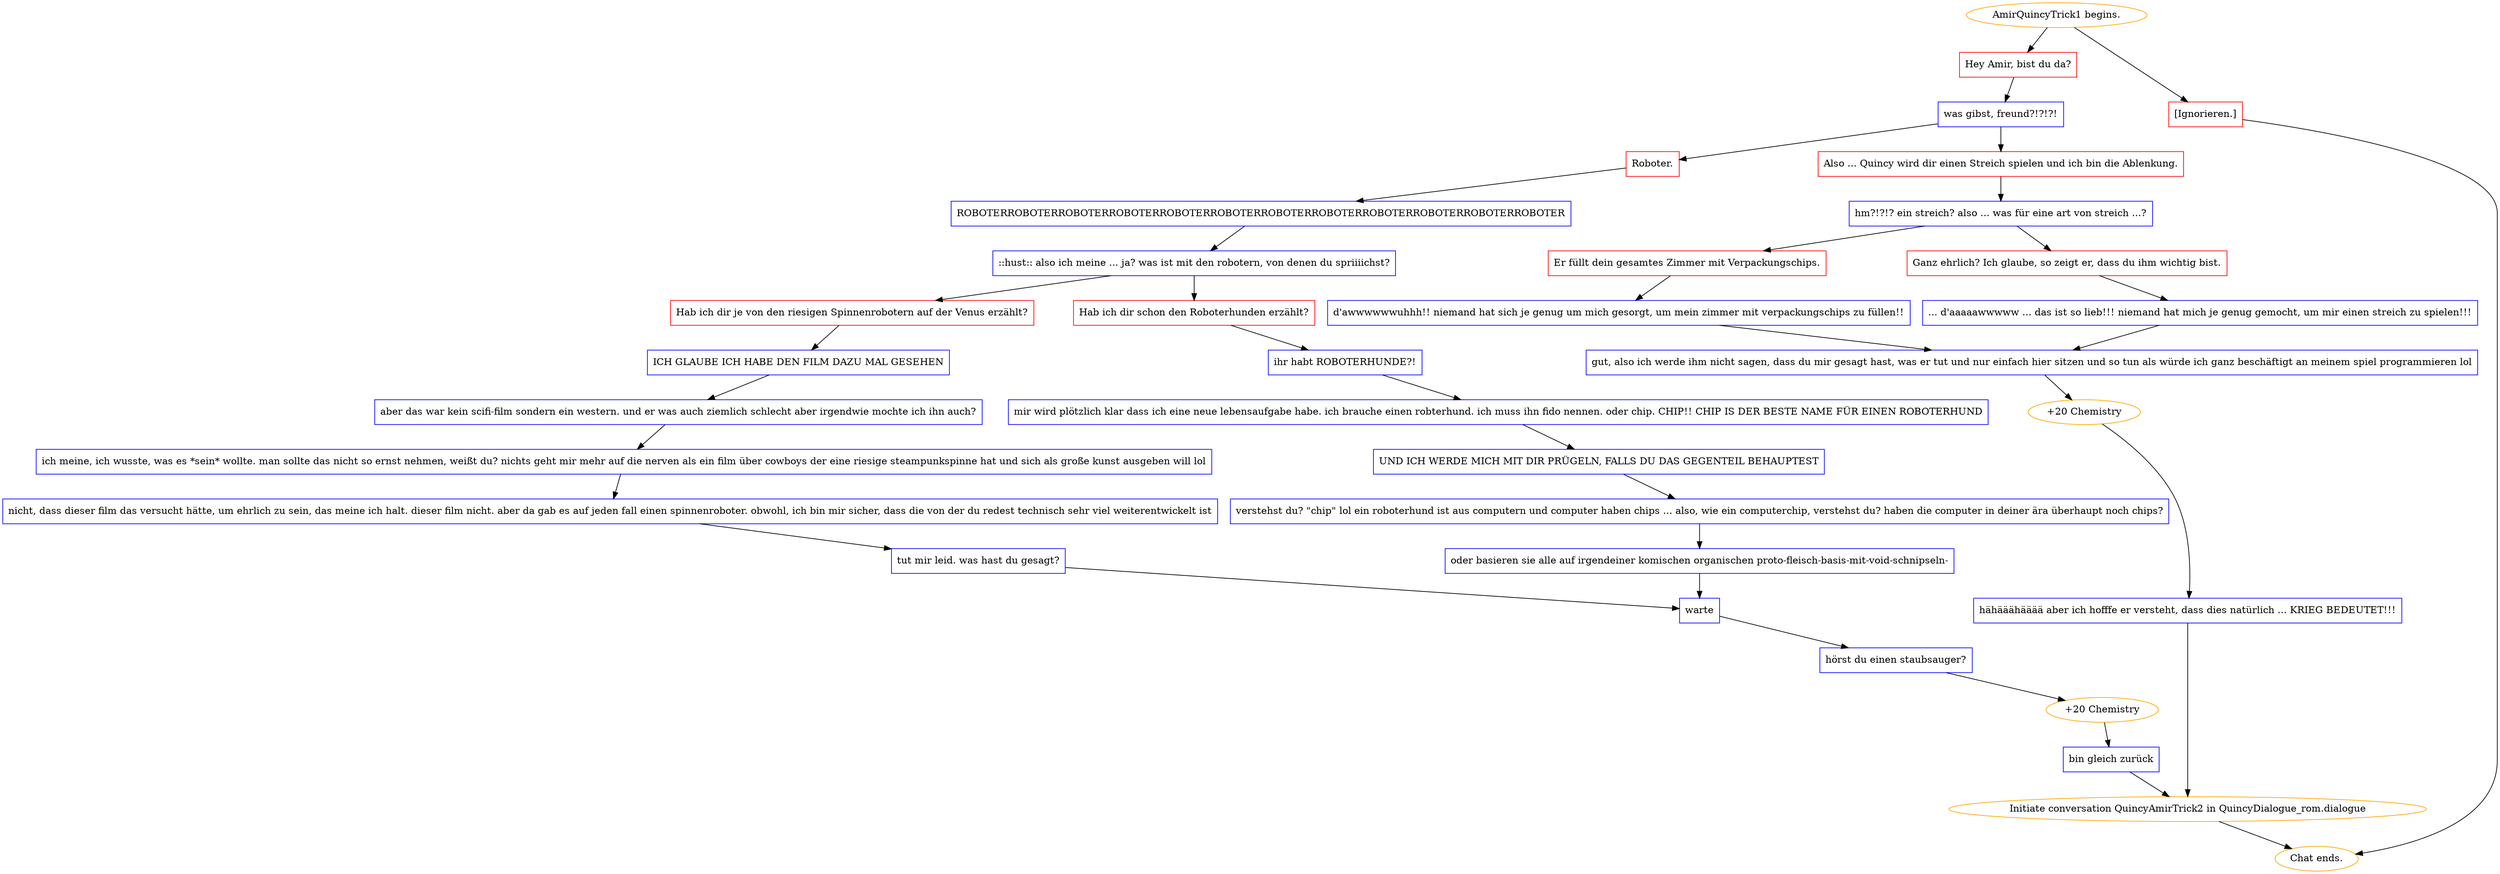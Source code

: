 digraph {
	"AmirQuincyTrick1 begins." [color=orange];
		"AmirQuincyTrick1 begins." -> j3635985458;
		"AmirQuincyTrick1 begins." -> j4221938618;
	j3635985458 [label="Hey Amir, bist du da?",shape=box,color=red];
		j3635985458 -> j2336576120;
	j4221938618 [label="[Ignorieren.]",shape=box,color=red];
		j4221938618 -> "Chat ends.";
	j2336576120 [label="was gibst, freund?!?!?!",shape=box,color=blue];
		j2336576120 -> j2296799217;
		j2336576120 -> j4145448206;
	"Chat ends." [color=orange];
	j2296799217 [label="Roboter.",shape=box,color=red];
		j2296799217 -> j3048884942;
	j4145448206 [label="Also ... Quincy wird dir einen Streich spielen und ich bin die Ablenkung.",shape=box,color=red];
		j4145448206 -> j1339377002;
	j3048884942 [label="ROBOTERROBOTERROBOTERROBOTERROBOTERROBOTERROBOTERROBOTERROBOTERROBOTERROBOTERROBOTER",shape=box,color=blue];
		j3048884942 -> j588745964;
	j1339377002 [label="hm?!?!? ein streich? also ... was für eine art von streich ...?",shape=box,color=blue];
		j1339377002 -> j852753635;
		j1339377002 -> j1301402204;
	j588745964 [label="::hust:: also ich meine ... ja? was ist mit den robotern, von denen du spriiiichst?",shape=box,color=blue];
		j588745964 -> j3793057142;
		j588745964 -> j4262252649;
	j852753635 [label="Er füllt dein gesamtes Zimmer mit Verpackungschips.",shape=box,color=red];
		j852753635 -> j901119861;
	j1301402204 [label="Ganz ehrlich? Ich glaube, so zeigt er, dass du ihm wichtig bist.",shape=box,color=red];
		j1301402204 -> j690710907;
	j3793057142 [label="Hab ich dir je von den riesigen Spinnenrobotern auf der Venus erzählt?",shape=box,color=red];
		j3793057142 -> j1270234683;
	j4262252649 [label="Hab ich dir schon den Roboterhunden erzählt?",shape=box,color=red];
		j4262252649 -> j2543851;
	j901119861 [label="d'awwwwwwuhhh!! niemand hat sich je genug um mich gesorgt, um mein zimmer mit verpackungschips zu füllen!!",shape=box,color=blue];
		j901119861 -> j1438565740;
	j690710907 [label="... d'aaaaawwwww ... das ist so lieb!!! niemand hat mich je genug gemocht, um mir einen streich zu spielen!!!",shape=box,color=blue];
		j690710907 -> j1438565740;
	j1270234683 [label="ICH GLAUBE ICH HABE DEN FILM DAZU MAL GESEHEN",shape=box,color=blue];
		j1270234683 -> j2631997607;
	j2543851 [label="ihr habt ROBOTERHUNDE?!",shape=box,color=blue];
		j2543851 -> j3839662300;
	j1438565740 [label="gut, also ich werde ihm nicht sagen, dass du mir gesagt hast, was er tut und nur einfach hier sitzen und so tun als würde ich ganz beschäftigt an meinem spiel programmieren lol",shape=box,color=blue];
		j1438565740 -> j2611352346;
	j2631997607 [label="aber das war kein scifi-film sondern ein western. und er was auch ziemlich schlecht aber irgendwie mochte ich ihn auch?",shape=box,color=blue];
		j2631997607 -> j2911668978;
	j3839662300 [label="mir wird plötzlich klar dass ich eine neue lebensaufgabe habe. ich brauche einen robterhund. ich muss ihn fido nennen. oder chip. CHIP!! CHIP IS DER BESTE NAME FÜR EINEN ROBOTERHUND",shape=box,color=blue];
		j3839662300 -> j2396903416;
	j2611352346 [label="+20 Chemistry",color=orange];
		j2611352346 -> j30047822;
	j2911668978 [label="ich meine, ich wusste, was es *sein* wollte. man sollte das nicht so ernst nehmen, weißt du? nichts geht mir mehr auf die nerven als ein film über cowboys der eine riesige steampunkspinne hat und sich als große kunst ausgeben will lol",shape=box,color=blue];
		j2911668978 -> j2299799340;
	j2396903416 [label="UND ICH WERDE MICH MIT DIR PRÜGELN, FALLS DU DAS GEGENTEIL BEHAUPTEST",shape=box,color=blue];
		j2396903416 -> j2453448876;
	j30047822 [label="hähääähääää aber ich hofffe er versteht, dass dies natürlich ... KRIEG BEDEUTET!!!",shape=box,color=blue];
		j30047822 -> "Initiate conversation QuincyAmirTrick2 in QuincyDialogue_rom.dialogue";
	j2299799340 [label="nicht, dass dieser film das versucht hätte, um ehrlich zu sein, das meine ich halt. dieser film nicht. aber da gab es auf jeden fall einen spinnenroboter. obwohl, ich bin mir sicher, dass die von der du redest technisch sehr viel weiterentwickelt ist",shape=box,color=blue];
		j2299799340 -> j3324613624;
	j2453448876 [label="verstehst du? \"chip\" lol ein roboterhund ist aus computern und computer haben chips ... also, wie ein computerchip, verstehst du? haben die computer in deiner ära überhaupt noch chips?",shape=box,color=blue];
		j2453448876 -> j2142007091;
	"Initiate conversation QuincyAmirTrick2 in QuincyDialogue_rom.dialogue" [label="Initiate conversation QuincyAmirTrick2 in QuincyDialogue_rom.dialogue",color=orange];
		"Initiate conversation QuincyAmirTrick2 in QuincyDialogue_rom.dialogue" -> "Chat ends.";
	j3324613624 [label="tut mir leid. was hast du gesagt?",shape=box,color=blue];
		j3324613624 -> j3562816574;
	j2142007091 [label="oder basieren sie alle auf irgendeiner komischen organischen proto-fleisch-basis-mit-void-schnipseln-",shape=box,color=blue];
		j2142007091 -> j3562816574;
	j3562816574 [label="warte",shape=box,color=blue];
		j3562816574 -> j3715926559;
	j3715926559 [label="hörst du einen staubsauger?",shape=box,color=blue];
		j3715926559 -> j147030195;
	j147030195 [label="+20 Chemistry",color=orange];
		j147030195 -> j670712990;
	j670712990 [label="bin gleich zurück",shape=box,color=blue];
		j670712990 -> "Initiate conversation QuincyAmirTrick2 in QuincyDialogue_rom.dialogue";
}